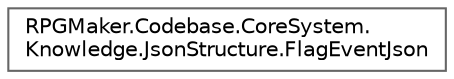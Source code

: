 digraph "クラス階層図"
{
 // LATEX_PDF_SIZE
  bgcolor="transparent";
  edge [fontname=Helvetica,fontsize=10,labelfontname=Helvetica,labelfontsize=10];
  node [fontname=Helvetica,fontsize=10,shape=box,height=0.2,width=0.4];
  rankdir="LR";
  Node0 [id="Node000000",label="RPGMaker.Codebase.CoreSystem.\lKnowledge.JsonStructure.FlagEventJson",height=0.2,width=0.4,color="grey40", fillcolor="white", style="filled",URL="$d5/dd8/class_r_p_g_maker_1_1_codebase_1_1_core_system_1_1_knowledge_1_1_json_structure_1_1_flag_event_json.html",tooltip=" "];
}
